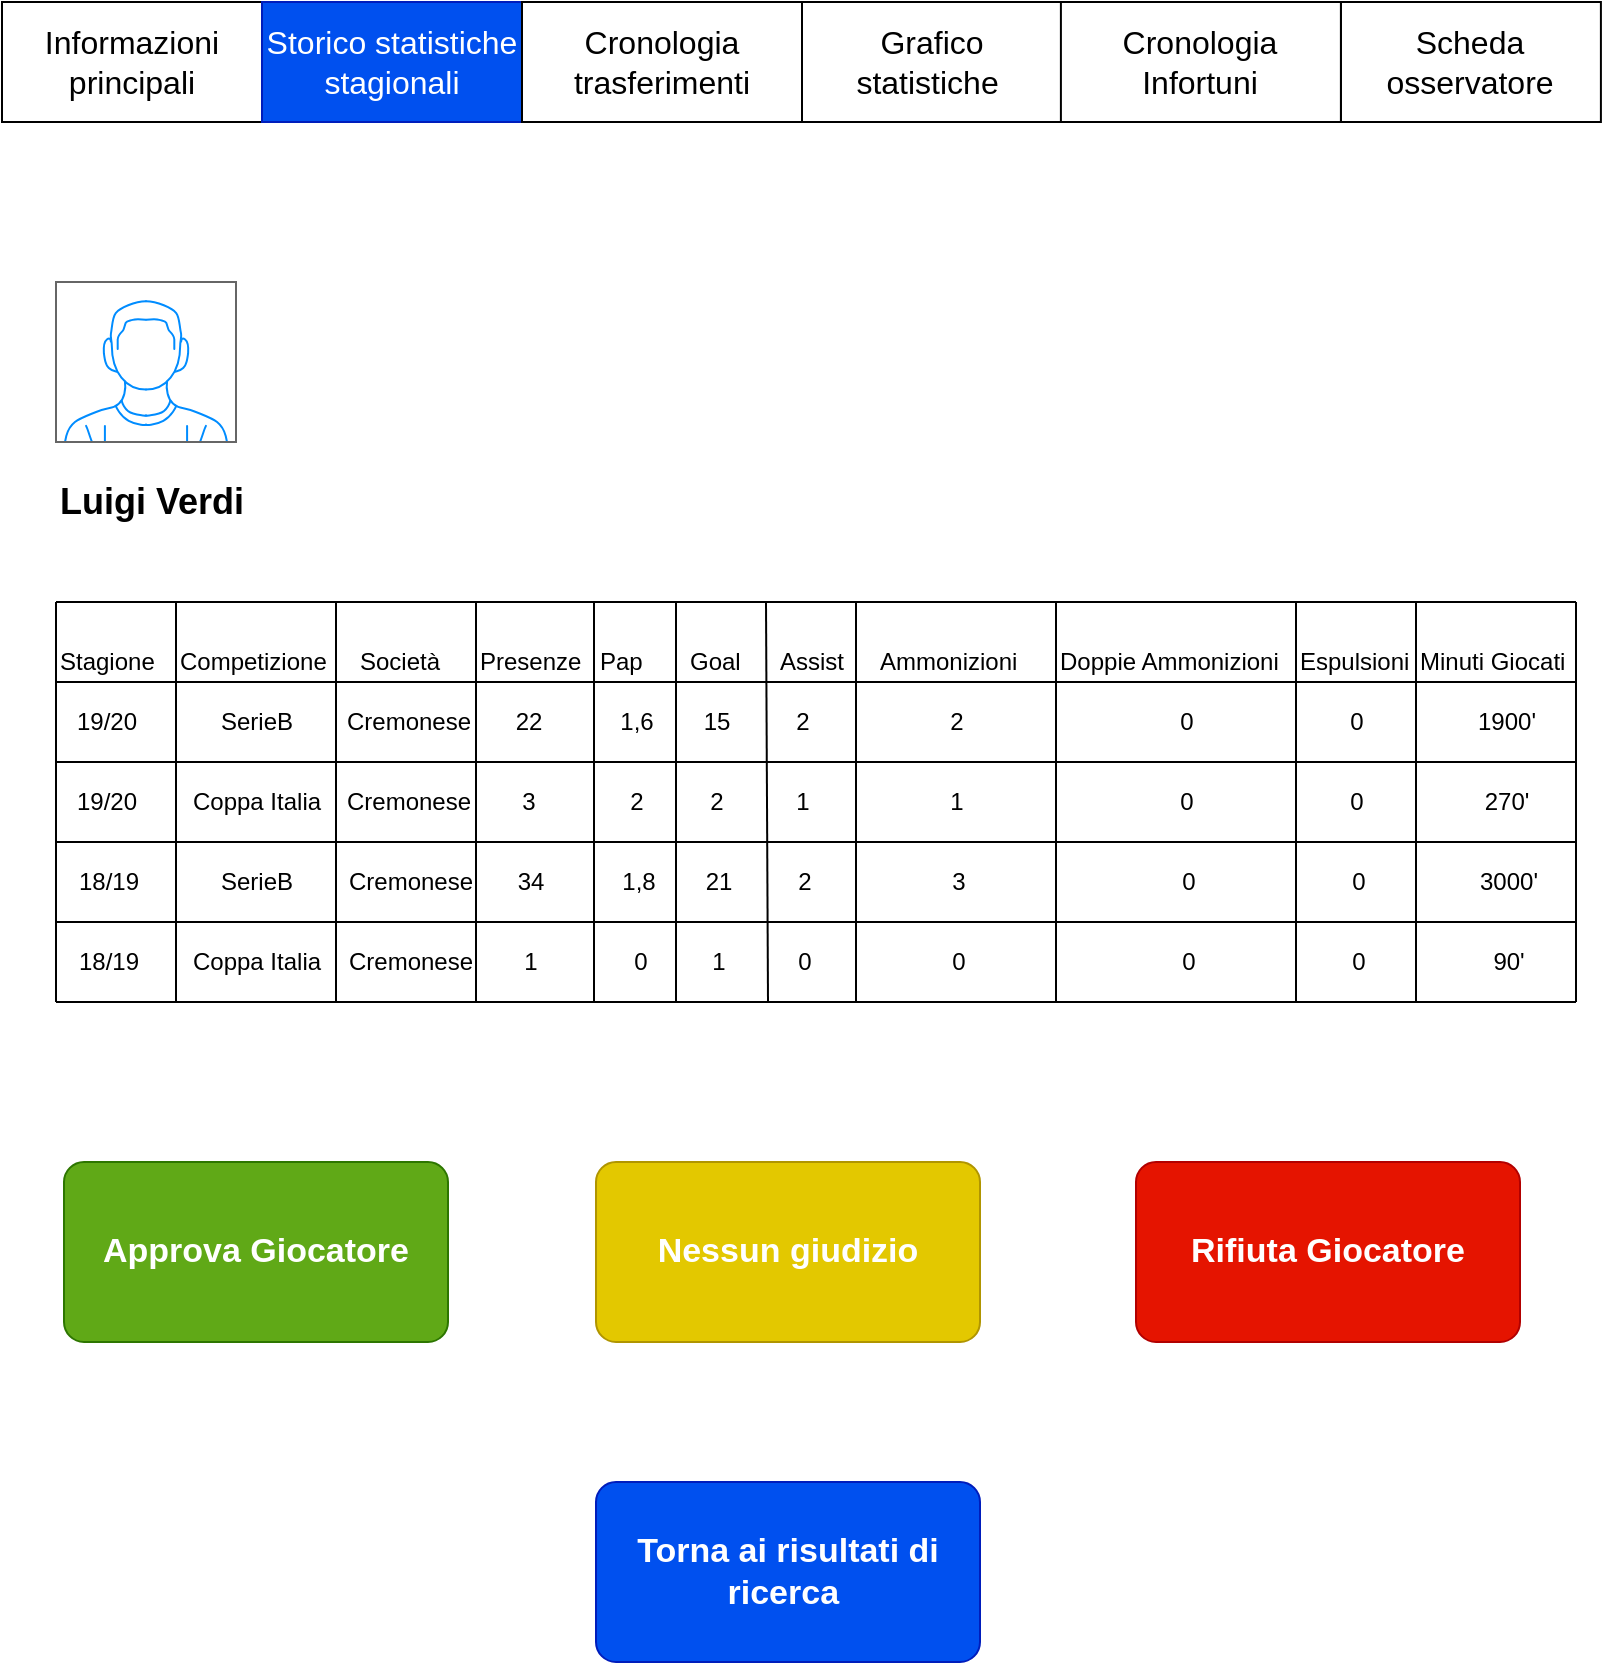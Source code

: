 <mxfile version="12.5.3" type="device"><diagram id="x-QDG0pYbNyyK2jGioUo" name="Page-1"><mxGraphModel dx="1024" dy="592" grid="1" gridSize="10" guides="1" tooltips="1" connect="1" arrows="1" fold="1" page="1" pageScale="1" pageWidth="827" pageHeight="1169" math="0" shadow="0"><root><mxCell id="0"/><mxCell id="1" parent="0"/><mxCell id="8KAfq_AMo4B2ei4xMI48-2" value="" style="verticalLabelPosition=bottom;shadow=0;dashed=0;align=center;html=1;verticalAlign=top;strokeWidth=1;shape=mxgraph.mockup.containers.userMale;strokeColor=#666666;strokeColor2=#008cff;" parent="1" vertex="1"><mxGeometry x="40" y="200" width="90" height="80" as="geometry"/></mxCell><mxCell id="8KAfq_AMo4B2ei4xMI48-3" value="&lt;font style=&quot;font-size: 18px&quot;&gt;&lt;b&gt;Luigi Verdi&lt;/b&gt;&lt;/font&gt;" style="text;html=1;align=left;verticalAlign=middle;resizable=0;points=[];autosize=1;" parent="1" vertex="1"><mxGeometry x="40" y="300" width="110" height="20" as="geometry"/></mxCell><mxCell id="8KAfq_AMo4B2ei4xMI48-25" value="&lt;font size=&quot;3&quot;&gt;Informazioni principali&lt;/font&gt;" style="rounded=0;whiteSpace=wrap;html=1;align=center;" parent="1" vertex="1"><mxGeometry x="13" y="60" width="130" height="60" as="geometry"/></mxCell><mxCell id="8KAfq_AMo4B2ei4xMI48-26" value="&lt;font size=&quot;3&quot;&gt;Storico statistiche stagionali&lt;/font&gt;" style="rounded=0;whiteSpace=wrap;html=1;align=center;fillColor=#0050ef;strokeColor=#001DBC;fontColor=#ffffff;" parent="1" vertex="1"><mxGeometry x="143" y="60" width="130" height="60" as="geometry"/></mxCell><mxCell id="8KAfq_AMo4B2ei4xMI48-29" value="&lt;font size=&quot;3&quot;&gt;Cronologia trasferimenti&lt;/font&gt;" style="rounded=0;whiteSpace=wrap;html=1;align=center;" parent="1" vertex="1"><mxGeometry x="273" y="60" width="140" height="60" as="geometry"/></mxCell><mxCell id="8KAfq_AMo4B2ei4xMI48-30" value="&lt;font size=&quot;3&quot;&gt;Grafico statistiche&amp;nbsp;&lt;/font&gt;" style="rounded=0;whiteSpace=wrap;html=1;align=center;" parent="1" vertex="1"><mxGeometry x="413" y="60" width="130" height="60" as="geometry"/></mxCell><mxCell id="8KAfq_AMo4B2ei4xMI48-31" value="Approva Giocatore" style="strokeWidth=1;shadow=0;dashed=0;align=center;html=1;shape=mxgraph.mockup.buttons.button;strokeColor=#2D7600;mainText=;buttonStyle=round;fontSize=17;fontStyle=1;fillColor=#60a917;whiteSpace=wrap;fontColor=#ffffff;" parent="1" vertex="1"><mxGeometry x="44" y="640" width="192" height="90" as="geometry"/></mxCell><mxCell id="8KAfq_AMo4B2ei4xMI48-32" value="Torna ai risultati di ricerca&amp;nbsp;" style="strokeWidth=1;shadow=0;dashed=0;align=center;html=1;shape=mxgraph.mockup.buttons.button;strokeColor=#001DBC;mainText=;buttonStyle=round;fontSize=17;fontStyle=1;fillColor=#0050ef;whiteSpace=wrap;fontColor=#ffffff;" parent="1" vertex="1"><mxGeometry x="310" y="800" width="192" height="90" as="geometry"/></mxCell><mxCell id="8KAfq_AMo4B2ei4xMI48-35" value="&lt;font size=&quot;3&quot;&gt;Scheda osservatore&lt;/font&gt;" style="rounded=0;whiteSpace=wrap;html=1;" parent="1" vertex="1"><mxGeometry x="682.45" y="60" width="130" height="60" as="geometry"/></mxCell><mxCell id="64Xp9d0k3RqVrEgZgOOn-1" value="" style="endArrow=none;html=1;" parent="1" edge="1"><mxGeometry width="50" height="50" relative="1" as="geometry"><mxPoint x="40" y="400" as="sourcePoint"/><mxPoint x="800" y="400" as="targetPoint"/></mxGeometry></mxCell><mxCell id="64Xp9d0k3RqVrEgZgOOn-2" value="" style="endArrow=none;html=1;" parent="1" edge="1"><mxGeometry width="50" height="50" relative="1" as="geometry"><mxPoint x="40" y="440" as="sourcePoint"/><mxPoint x="800" y="440" as="targetPoint"/></mxGeometry></mxCell><mxCell id="64Xp9d0k3RqVrEgZgOOn-3" value="" style="endArrow=none;html=1;" parent="1" edge="1"><mxGeometry width="50" height="50" relative="1" as="geometry"><mxPoint x="40" y="480" as="sourcePoint"/><mxPoint x="800" y="480" as="targetPoint"/></mxGeometry></mxCell><mxCell id="64Xp9d0k3RqVrEgZgOOn-4" value="" style="endArrow=none;html=1;" parent="1" edge="1"><mxGeometry width="50" height="50" relative="1" as="geometry"><mxPoint x="40" y="520" as="sourcePoint"/><mxPoint x="800" y="520" as="targetPoint"/></mxGeometry></mxCell><mxCell id="64Xp9d0k3RqVrEgZgOOn-6" value="&lt;font style=&quot;font-size: 12px&quot;&gt;Stagione&lt;/font&gt;" style="text;html=1;align=left;verticalAlign=middle;resizable=0;points=[];autosize=1;" parent="1" vertex="1"><mxGeometry x="40" y="380" width="60" height="20" as="geometry"/></mxCell><mxCell id="64Xp9d0k3RqVrEgZgOOn-7" value="" style="endArrow=none;html=1;" parent="1" edge="1"><mxGeometry width="50" height="50" relative="1" as="geometry"><mxPoint x="100" y="560" as="sourcePoint"/><mxPoint x="100" y="360" as="targetPoint"/></mxGeometry></mxCell><mxCell id="64Xp9d0k3RqVrEgZgOOn-8" value="&lt;font style=&quot;font-size: 12px&quot;&gt;Competizione&lt;/font&gt;" style="text;html=1;align=left;verticalAlign=middle;resizable=0;points=[];autosize=1;" parent="1" vertex="1"><mxGeometry x="100" y="380" width="90" height="20" as="geometry"/></mxCell><mxCell id="64Xp9d0k3RqVrEgZgOOn-9" value="" style="endArrow=none;html=1;" parent="1" edge="1"><mxGeometry width="50" height="50" relative="1" as="geometry"><mxPoint x="180" y="560" as="sourcePoint"/><mxPoint x="180" y="360" as="targetPoint"/></mxGeometry></mxCell><mxCell id="64Xp9d0k3RqVrEgZgOOn-10" value="Società" style="text;html=1;align=left;verticalAlign=middle;resizable=0;points=[];autosize=1;" parent="1" vertex="1"><mxGeometry x="190" y="380" width="60" height="20" as="geometry"/></mxCell><mxCell id="64Xp9d0k3RqVrEgZgOOn-16" value="" style="endArrow=none;html=1;" parent="1" edge="1"><mxGeometry width="50" height="50" relative="1" as="geometry"><mxPoint x="250" y="560" as="sourcePoint"/><mxPoint x="250" y="360" as="targetPoint"/></mxGeometry></mxCell><mxCell id="64Xp9d0k3RqVrEgZgOOn-17" value="Presenze" style="text;html=1;align=left;verticalAlign=middle;resizable=0;points=[];autosize=1;" parent="1" vertex="1"><mxGeometry x="250" y="380" width="70" height="20" as="geometry"/></mxCell><mxCell id="64Xp9d0k3RqVrEgZgOOn-18" value="" style="endArrow=none;html=1;" parent="1" edge="1"><mxGeometry width="50" height="50" relative="1" as="geometry"><mxPoint x="309" y="560" as="sourcePoint"/><mxPoint x="309" y="360" as="targetPoint"/></mxGeometry></mxCell><mxCell id="64Xp9d0k3RqVrEgZgOOn-19" value="Pap" style="text;html=1;align=left;verticalAlign=middle;resizable=0;points=[];autosize=1;" parent="1" vertex="1"><mxGeometry x="310" y="380" width="40" height="20" as="geometry"/></mxCell><mxCell id="64Xp9d0k3RqVrEgZgOOn-21" value="" style="endArrow=none;html=1;" parent="1" edge="1"><mxGeometry width="50" height="50" relative="1" as="geometry"><mxPoint x="350" y="560" as="sourcePoint"/><mxPoint x="350" y="360" as="targetPoint"/></mxGeometry></mxCell><mxCell id="64Xp9d0k3RqVrEgZgOOn-22" value="Goal" style="text;html=1;align=left;verticalAlign=middle;resizable=0;points=[];autosize=1;" parent="1" vertex="1"><mxGeometry x="355" y="380" width="40" height="20" as="geometry"/></mxCell><mxCell id="64Xp9d0k3RqVrEgZgOOn-26" value="" style="endArrow=none;html=1;" parent="1" edge="1"><mxGeometry width="50" height="50" relative="1" as="geometry"><mxPoint x="396" y="560" as="sourcePoint"/><mxPoint x="395" y="360" as="targetPoint"/></mxGeometry></mxCell><mxCell id="64Xp9d0k3RqVrEgZgOOn-29" value="Assist" style="text;html=1;align=left;verticalAlign=middle;resizable=0;points=[];autosize=1;" parent="1" vertex="1"><mxGeometry x="400" y="380" width="50" height="20" as="geometry"/></mxCell><mxCell id="64Xp9d0k3RqVrEgZgOOn-30" value="" style="endArrow=none;html=1;" parent="1" edge="1"><mxGeometry width="50" height="50" relative="1" as="geometry"><mxPoint x="440" y="560" as="sourcePoint"/><mxPoint x="440" y="360" as="targetPoint"/></mxGeometry></mxCell><mxCell id="64Xp9d0k3RqVrEgZgOOn-31" value="Ammonizioni" style="text;html=1;align=left;verticalAlign=middle;resizable=0;points=[];autosize=1;" parent="1" vertex="1"><mxGeometry x="450" y="380" width="80" height="20" as="geometry"/></mxCell><mxCell id="64Xp9d0k3RqVrEgZgOOn-33" value="Doppie Ammonizioni" style="text;html=1;align=left;verticalAlign=middle;resizable=0;points=[];autosize=1;" parent="1" vertex="1"><mxGeometry x="540" y="380" width="130" height="20" as="geometry"/></mxCell><mxCell id="64Xp9d0k3RqVrEgZgOOn-34" value="Espulsioni" style="text;html=1;align=left;verticalAlign=middle;resizable=0;points=[];autosize=1;" parent="1" vertex="1"><mxGeometry x="660" y="380" width="70" height="20" as="geometry"/></mxCell><mxCell id="64Xp9d0k3RqVrEgZgOOn-35" value="Minuti Giocati" style="text;html=1;align=left;verticalAlign=middle;resizable=0;points=[];autosize=1;" parent="1" vertex="1"><mxGeometry x="720" y="380" width="90" height="20" as="geometry"/></mxCell><mxCell id="64Xp9d0k3RqVrEgZgOOn-37" value="" style="endArrow=none;html=1;" parent="1" edge="1"><mxGeometry width="50" height="50" relative="1" as="geometry"><mxPoint x="540" y="560" as="sourcePoint"/><mxPoint x="540" y="360" as="targetPoint"/></mxGeometry></mxCell><mxCell id="64Xp9d0k3RqVrEgZgOOn-38" value="" style="endArrow=none;html=1;" parent="1" edge="1"><mxGeometry width="50" height="50" relative="1" as="geometry"><mxPoint x="660" y="560" as="sourcePoint"/><mxPoint x="660" y="360" as="targetPoint"/></mxGeometry></mxCell><mxCell id="64Xp9d0k3RqVrEgZgOOn-39" value="" style="endArrow=none;html=1;" parent="1" edge="1"><mxGeometry width="50" height="50" relative="1" as="geometry"><mxPoint x="720" y="560" as="sourcePoint"/><mxPoint x="720" y="360" as="targetPoint"/></mxGeometry></mxCell><mxCell id="64Xp9d0k3RqVrEgZgOOn-40" value="19/20" style="text;html=1;align=center;verticalAlign=middle;resizable=0;points=[];autosize=1;" parent="1" vertex="1"><mxGeometry x="40" y="410" width="50" height="20" as="geometry"/></mxCell><mxCell id="64Xp9d0k3RqVrEgZgOOn-41" value="SerieB" style="text;html=1;align=center;verticalAlign=middle;resizable=0;points=[];autosize=1;" parent="1" vertex="1"><mxGeometry x="115" y="410" width="50" height="20" as="geometry"/></mxCell><mxCell id="64Xp9d0k3RqVrEgZgOOn-43" value="15" style="text;html=1;align=center;verticalAlign=middle;resizable=0;points=[];autosize=1;" parent="1" vertex="1"><mxGeometry x="355" y="410" width="30" height="20" as="geometry"/></mxCell><mxCell id="64Xp9d0k3RqVrEgZgOOn-44" value="Cremonese" style="text;html=1;align=center;verticalAlign=middle;resizable=0;points=[];autosize=1;" parent="1" vertex="1"><mxGeometry x="176" y="410" width="80" height="20" as="geometry"/></mxCell><mxCell id="64Xp9d0k3RqVrEgZgOOn-45" value="22" style="text;html=1;align=center;verticalAlign=middle;resizable=0;points=[];autosize=1;" parent="1" vertex="1"><mxGeometry x="261" y="410" width="30" height="20" as="geometry"/></mxCell><mxCell id="64Xp9d0k3RqVrEgZgOOn-46" value="1,6" style="text;html=1;align=center;verticalAlign=middle;resizable=0;points=[];autosize=1;" parent="1" vertex="1"><mxGeometry x="315" y="410" width="30" height="20" as="geometry"/></mxCell><mxCell id="64Xp9d0k3RqVrEgZgOOn-47" value="2" style="text;html=1;align=center;verticalAlign=middle;resizable=0;points=[];autosize=1;" parent="1" vertex="1"><mxGeometry x="402.97" y="410" width="20" height="20" as="geometry"/></mxCell><mxCell id="64Xp9d0k3RqVrEgZgOOn-48" value="2" style="text;html=1;align=center;verticalAlign=middle;resizable=0;points=[];autosize=1;" parent="1" vertex="1"><mxGeometry x="480" y="410" width="20" height="20" as="geometry"/></mxCell><mxCell id="64Xp9d0k3RqVrEgZgOOn-49" value="0" style="text;html=1;align=center;verticalAlign=middle;resizable=0;points=[];autosize=1;" parent="1" vertex="1"><mxGeometry x="595" y="410" width="20" height="20" as="geometry"/></mxCell><mxCell id="64Xp9d0k3RqVrEgZgOOn-50" value="0" style="text;html=1;align=center;verticalAlign=middle;resizable=0;points=[];autosize=1;" parent="1" vertex="1"><mxGeometry x="680" y="410" width="20" height="20" as="geometry"/></mxCell><mxCell id="64Xp9d0k3RqVrEgZgOOn-51" value="1900'" style="text;html=1;align=center;verticalAlign=middle;resizable=0;points=[];autosize=1;" parent="1" vertex="1"><mxGeometry x="745" y="410" width="40" height="20" as="geometry"/></mxCell><mxCell id="64Xp9d0k3RqVrEgZgOOn-52" value="270'" style="text;html=1;align=center;verticalAlign=middle;resizable=0;points=[];autosize=1;" parent="1" vertex="1"><mxGeometry x="745.47" y="450" width="40" height="20" as="geometry"/></mxCell><mxCell id="64Xp9d0k3RqVrEgZgOOn-53" value="0" style="text;html=1;align=center;verticalAlign=middle;resizable=0;points=[];autosize=1;" parent="1" vertex="1"><mxGeometry x="680.47" y="450" width="20" height="20" as="geometry"/></mxCell><mxCell id="64Xp9d0k3RqVrEgZgOOn-54" value="0" style="text;html=1;align=center;verticalAlign=middle;resizable=0;points=[];autosize=1;" parent="1" vertex="1"><mxGeometry x="595.47" y="450" width="20" height="20" as="geometry"/></mxCell><mxCell id="64Xp9d0k3RqVrEgZgOOn-55" value="1" style="text;html=1;align=center;verticalAlign=middle;resizable=0;points=[];autosize=1;" parent="1" vertex="1"><mxGeometry x="480.47" y="450" width="20" height="20" as="geometry"/></mxCell><mxCell id="64Xp9d0k3RqVrEgZgOOn-56" value="1" style="text;html=1;align=center;verticalAlign=middle;resizable=0;points=[];autosize=1;" parent="1" vertex="1"><mxGeometry x="403.44" y="450" width="20" height="20" as="geometry"/></mxCell><mxCell id="64Xp9d0k3RqVrEgZgOOn-57" value="2" style="text;html=1;align=center;verticalAlign=middle;resizable=0;points=[];autosize=1;" parent="1" vertex="1"><mxGeometry x="360.47" y="450" width="20" height="20" as="geometry"/></mxCell><mxCell id="64Xp9d0k3RqVrEgZgOOn-58" value="2" style="text;html=1;align=center;verticalAlign=middle;resizable=0;points=[];autosize=1;" parent="1" vertex="1"><mxGeometry x="320.47" y="450" width="20" height="20" as="geometry"/></mxCell><mxCell id="64Xp9d0k3RqVrEgZgOOn-59" value="3" style="text;html=1;align=center;verticalAlign=middle;resizable=0;points=[];autosize=1;" parent="1" vertex="1"><mxGeometry x="266.47" y="450" width="20" height="20" as="geometry"/></mxCell><mxCell id="64Xp9d0k3RqVrEgZgOOn-60" value="Cremonese" style="text;html=1;align=center;verticalAlign=middle;resizable=0;points=[];autosize=1;" parent="1" vertex="1"><mxGeometry x="176.47" y="450" width="80" height="20" as="geometry"/></mxCell><mxCell id="64Xp9d0k3RqVrEgZgOOn-61" value="Coppa Italia" style="text;html=1;align=center;verticalAlign=middle;resizable=0;points=[];autosize=1;" parent="1" vertex="1"><mxGeometry x="100" y="450" width="80" height="20" as="geometry"/></mxCell><mxCell id="64Xp9d0k3RqVrEgZgOOn-62" value="19/20" style="text;html=1;align=center;verticalAlign=middle;resizable=0;points=[];autosize=1;" parent="1" vertex="1"><mxGeometry x="40.47" y="450" width="50" height="20" as="geometry"/></mxCell><mxCell id="64Xp9d0k3RqVrEgZgOOn-64" value="3000'" style="text;html=1;align=center;verticalAlign=middle;resizable=0;points=[];autosize=1;" parent="1" vertex="1"><mxGeometry x="745.55" y="490" width="40" height="20" as="geometry"/></mxCell><mxCell id="64Xp9d0k3RqVrEgZgOOn-65" value="0" style="text;html=1;align=center;verticalAlign=middle;resizable=0;points=[];autosize=1;" parent="1" vertex="1"><mxGeometry x="680.55" y="490" width="20" height="20" as="geometry"/></mxCell><mxCell id="64Xp9d0k3RqVrEgZgOOn-66" value="0" style="text;html=1;align=center;verticalAlign=middle;resizable=0;points=[];autosize=1;" parent="1" vertex="1"><mxGeometry x="595.55" y="490" width="20" height="20" as="geometry"/></mxCell><mxCell id="64Xp9d0k3RqVrEgZgOOn-67" value="3" style="text;html=1;align=center;verticalAlign=middle;resizable=0;points=[];autosize=1;" parent="1" vertex="1"><mxGeometry x="480.55" y="490" width="20" height="20" as="geometry"/></mxCell><mxCell id="64Xp9d0k3RqVrEgZgOOn-68" value="2" style="text;html=1;align=center;verticalAlign=middle;resizable=0;points=[];autosize=1;" parent="1" vertex="1"><mxGeometry x="403.52" y="490" width="20" height="20" as="geometry"/></mxCell><mxCell id="64Xp9d0k3RqVrEgZgOOn-69" value="21" style="text;html=1;align=center;verticalAlign=middle;resizable=0;points=[];autosize=1;" parent="1" vertex="1"><mxGeometry x="355.55" y="490" width="30" height="20" as="geometry"/></mxCell><mxCell id="64Xp9d0k3RqVrEgZgOOn-70" value="1,8" style="text;html=1;align=center;verticalAlign=middle;resizable=0;points=[];autosize=1;" parent="1" vertex="1"><mxGeometry x="315.55" y="490" width="30" height="20" as="geometry"/></mxCell><mxCell id="64Xp9d0k3RqVrEgZgOOn-71" value="34" style="text;html=1;align=center;verticalAlign=middle;resizable=0;points=[];autosize=1;" parent="1" vertex="1"><mxGeometry x="261.55" y="490" width="30" height="20" as="geometry"/></mxCell><mxCell id="64Xp9d0k3RqVrEgZgOOn-72" value="Cremonese" style="text;html=1;align=center;verticalAlign=middle;resizable=0;points=[];autosize=1;" parent="1" vertex="1"><mxGeometry x="176.55" y="490" width="80" height="20" as="geometry"/></mxCell><mxCell id="64Xp9d0k3RqVrEgZgOOn-73" value="SerieB" style="text;html=1;align=center;verticalAlign=middle;resizable=0;points=[];autosize=1;" parent="1" vertex="1"><mxGeometry x="115" y="490" width="50" height="20" as="geometry"/></mxCell><mxCell id="64Xp9d0k3RqVrEgZgOOn-74" value="18/19" style="text;html=1;align=center;verticalAlign=middle;resizable=0;points=[];autosize=1;" parent="1" vertex="1"><mxGeometry x="40.55" y="490" width="50" height="20" as="geometry"/></mxCell><mxCell id="64Xp9d0k3RqVrEgZgOOn-77" value="90'" style="text;html=1;align=center;verticalAlign=middle;resizable=0;points=[];autosize=1;" parent="1" vertex="1"><mxGeometry x="750.55" y="530" width="30" height="20" as="geometry"/></mxCell><mxCell id="64Xp9d0k3RqVrEgZgOOn-78" value="0" style="text;html=1;align=center;verticalAlign=middle;resizable=0;points=[];autosize=1;" parent="1" vertex="1"><mxGeometry x="680.55" y="530" width="20" height="20" as="geometry"/></mxCell><mxCell id="64Xp9d0k3RqVrEgZgOOn-79" value="0" style="text;html=1;align=center;verticalAlign=middle;resizable=0;points=[];autosize=1;" parent="1" vertex="1"><mxGeometry x="595.55" y="530" width="20" height="20" as="geometry"/></mxCell><mxCell id="64Xp9d0k3RqVrEgZgOOn-80" value="0" style="text;html=1;align=center;verticalAlign=middle;resizable=0;points=[];autosize=1;" parent="1" vertex="1"><mxGeometry x="480.55" y="530" width="20" height="20" as="geometry"/></mxCell><mxCell id="64Xp9d0k3RqVrEgZgOOn-81" value="0" style="text;html=1;align=center;verticalAlign=middle;resizable=0;points=[];autosize=1;" parent="1" vertex="1"><mxGeometry x="403.52" y="530" width="20" height="20" as="geometry"/></mxCell><mxCell id="64Xp9d0k3RqVrEgZgOOn-82" value="1" style="text;html=1;align=center;verticalAlign=middle;resizable=0;points=[];autosize=1;" parent="1" vertex="1"><mxGeometry x="360.55" y="530" width="20" height="20" as="geometry"/></mxCell><mxCell id="64Xp9d0k3RqVrEgZgOOn-84" value="1" style="text;html=1;align=center;verticalAlign=middle;resizable=0;points=[];autosize=1;" parent="1" vertex="1"><mxGeometry x="266.55" y="530" width="20" height="20" as="geometry"/></mxCell><mxCell id="64Xp9d0k3RqVrEgZgOOn-85" value="Cremonese" style="text;html=1;align=center;verticalAlign=middle;resizable=0;points=[];autosize=1;" parent="1" vertex="1"><mxGeometry x="176.55" y="530" width="80" height="20" as="geometry"/></mxCell><mxCell id="64Xp9d0k3RqVrEgZgOOn-86" value="Coppa Italia" style="text;html=1;align=center;verticalAlign=middle;resizable=0;points=[];autosize=1;" parent="1" vertex="1"><mxGeometry x="100.08" y="530" width="80" height="20" as="geometry"/></mxCell><mxCell id="64Xp9d0k3RqVrEgZgOOn-87" value="18/19" style="text;html=1;align=center;verticalAlign=middle;resizable=0;points=[];autosize=1;" parent="1" vertex="1"><mxGeometry x="40.55" y="530" width="50" height="20" as="geometry"/></mxCell><mxCell id="64Xp9d0k3RqVrEgZgOOn-88" value="0" style="text;html=1;align=center;verticalAlign=middle;resizable=0;points=[];autosize=1;" parent="1" vertex="1"><mxGeometry x="322" y="530" width="20" height="20" as="geometry"/></mxCell><mxCell id="q_UlGxE9fko39pgpaBQ4-1" value="" style="endArrow=none;html=1;" parent="1" edge="1"><mxGeometry width="50" height="50" relative="1" as="geometry"><mxPoint x="40" y="560" as="sourcePoint"/><mxPoint x="40" y="360" as="targetPoint"/></mxGeometry></mxCell><mxCell id="q_UlGxE9fko39pgpaBQ4-2" value="" style="endArrow=none;html=1;" parent="1" edge="1"><mxGeometry width="50" height="50" relative="1" as="geometry"><mxPoint x="800" y="560" as="sourcePoint"/><mxPoint x="800" y="360" as="targetPoint"/></mxGeometry></mxCell><mxCell id="q_UlGxE9fko39pgpaBQ4-3" value="" style="endArrow=none;html=1;" parent="1" edge="1"><mxGeometry width="50" height="50" relative="1" as="geometry"><mxPoint x="40" y="560" as="sourcePoint"/><mxPoint x="800" y="560" as="targetPoint"/></mxGeometry></mxCell><mxCell id="q_UlGxE9fko39pgpaBQ4-4" value="" style="endArrow=none;html=1;" parent="1" edge="1"><mxGeometry width="50" height="50" relative="1" as="geometry"><mxPoint x="40" y="360" as="sourcePoint"/><mxPoint x="800" y="360" as="targetPoint"/></mxGeometry></mxCell><mxCell id="q_UlGxE9fko39pgpaBQ4-5" value="Nessun giudizio" style="strokeWidth=1;shadow=0;dashed=0;align=center;html=1;shape=mxgraph.mockup.buttons.button;strokeColor=#B09500;mainText=;buttonStyle=round;fontSize=17;fontStyle=1;fillColor=#e3c800;whiteSpace=wrap;fontColor=#ffffff;" parent="1" vertex="1"><mxGeometry x="310" y="640" width="192" height="90" as="geometry"/></mxCell><mxCell id="q_UlGxE9fko39pgpaBQ4-6" value="Rifiuta Giocatore" style="strokeWidth=1;shadow=0;dashed=0;align=center;html=1;shape=mxgraph.mockup.buttons.button;strokeColor=#B20000;mainText=;buttonStyle=round;fontSize=17;fontStyle=1;fillColor=#e51400;whiteSpace=wrap;fontColor=#ffffff;" parent="1" vertex="1"><mxGeometry x="580" y="640" width="192" height="90" as="geometry"/></mxCell><mxCell id="tcAJ9p9zArRiuutVaF8Y-1" value="&lt;font size=&quot;3&quot;&gt;Cronologia Infortuni&lt;/font&gt;" style="rounded=0;whiteSpace=wrap;html=1;align=center;" vertex="1" parent="1"><mxGeometry x="542.45" y="60" width="140" height="60" as="geometry"/></mxCell></root></mxGraphModel></diagram></mxfile>